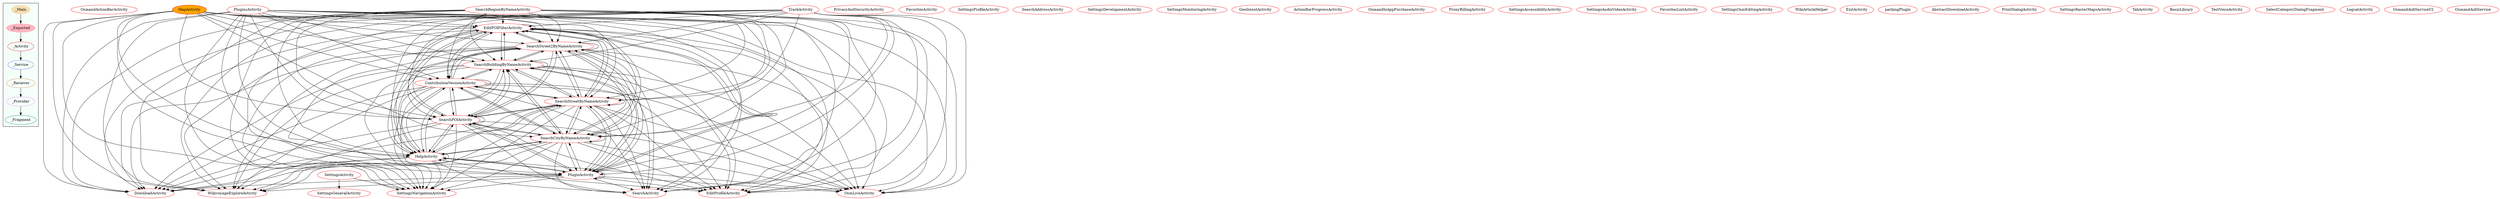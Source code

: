 digraph G {
subgraph cluster_legend{ 
bgcolor=mintcream;
_Activity[color = red];
_Service[color = royalblue];
_Provider[color = violet];
_Reciever[color = peru];
_Fragment[color = teal];
_Main[style=filled, fillcolor=wheat, color = mintcream];
_Exported[style=filled, fillcolor=lightpink, color = mintcream];
_Main -> _Exported -> _Activity -> _Service -> _Reciever -> _Provider -> _Fragment; 
}

OsmandActionBarActivity[color = red];
SettingsActivity[color = red];
PrivacyAndSecurityActivity[color = red];
FavoritesActivity[color = red];
EditPOIFilterActivity[color = red];
SettingsProfileActivity[color = red];
SearchAddressActivity[color = red];
SearchRegionByNameActivity[color = red];
SettingsDevelopmentActivity[color = red];
SettingsMonitoringActivity[color = red];
TrackActivity[color = red];
SearchStreet2ByNameActivity[color = red];
GeoIntentActivity[color = red];
SearchPOIActivity[color = red];
ActionBarProgressActivity[color = red];
OsmandInAppPurchaseActivity[color = red];
EditProfileActivity[color = red];
ProxyBillingActivity[color = red];
SettingsAccessibilityActivity[color = red];
SettingsNavigationActivity[color = red];
SettingsAudioVideoActivity[color = red];
MapActivity[style=filled, fillcolor=orange, color = red];
FavoritesListActivity[color = red];
DownloadActivity[color = red];
SettingsOsmEditingActivity[color = red];
WikivoyageExploreActivity[color = red];
WikiArticleHelper[color = red];
ExitActivity[color = red];
parkingPlugin[color = red];
AbstractDownloadActivity[color = red];
PrintDialogActivity[color = red];
SettingsRasterMapsActivity[color = red];
SearchCityByNameActivity[color = red];
TabActivity[color = red];
BasicLibrary[color = red];
PluginActivity[color = red];
HelpActivity[color = red];
SettingsGeneralActivity[color = red];
SearchActivity[color = red];
TestVoiceActivity[color = red];
OsmLiveActivity[color = red];
SearchStreetByNameActivity[color = red];
SelectCategoryDialogFragment[color = red];
LogcatActivity[color = red];
ContributionVersionActivity[color = red];
PluginsActivity[color = red];
OsmandAidlServiceV2[color = red];
SearchBuildingByNameActivity[color = red];
OsmandAidlService[color = red];

 MapActivity -> SettingsNavigationActivity
 MapActivity -> OsmLiveActivity
 MapActivity -> SearchCityByNameActivity
 MapActivity -> EditPOIFilterActivity
 MapActivity -> SearchBuildingByNameActivity
 MapActivity -> EditProfileActivity
 MapActivity -> SearchPOIActivity
 MapActivity -> DownloadActivity
 MapActivity -> SearchStreet2ByNameActivity
 MapActivity -> WikivoyageExploreActivity
 MapActivity -> ContributionVersionActivity
 MapActivity -> SearchActivity
 MapActivity -> PluginActivity
 MapActivity -> HelpActivity
 MapActivity -> SearchStreetByNameActivity
 SearchBuildingByNameActivity -> EditPOIFilterActivity
 SearchBuildingByNameActivity -> SettingsNavigationActivity
 SearchBuildingByNameActivity -> OsmLiveActivity
 SearchBuildingByNameActivity -> SearchCityByNameActivity
 SearchBuildingByNameActivity -> SearchBuildingByNameActivity
 SearchBuildingByNameActivity -> PluginActivity
 SearchBuildingByNameActivity -> HelpActivity
 SearchBuildingByNameActivity -> ContributionVersionActivity
 SearchBuildingByNameActivity -> SearchStreetByNameActivity
 SearchBuildingByNameActivity -> SearchStreet2ByNameActivity
 SearchBuildingByNameActivity -> SearchActivity
 SearchBuildingByNameActivity -> WikivoyageExploreActivity
 SearchBuildingByNameActivity -> DownloadActivity
 SearchBuildingByNameActivity -> EditProfileActivity
 SearchBuildingByNameActivity -> SearchPOIActivity
 PluginsActivity -> SearchBuildingByNameActivity
 PluginsActivity -> EditProfileActivity
 PluginsActivity -> OsmLiveActivity
 PluginsActivity -> SearchCityByNameActivity
 PluginsActivity -> EditPOIFilterActivity
 PluginsActivity -> SearchStreetByNameActivity
 PluginsActivity -> HelpActivity
 PluginsActivity -> PluginActivity
 PluginsActivity -> DownloadActivity
 PluginsActivity -> SearchPOIActivity
 PluginsActivity -> SearchActivity
 PluginsActivity -> WikivoyageExploreActivity
 PluginsActivity -> ContributionVersionActivity
 PluginsActivity -> SearchStreet2ByNameActivity
 PluginsActivity -> SettingsNavigationActivity
 ContributionVersionActivity -> SearchBuildingByNameActivity
 ContributionVersionActivity -> HelpActivity
 ContributionVersionActivity -> SearchCityByNameActivity
 ContributionVersionActivity -> OsmLiveActivity
 ContributionVersionActivity -> SearchStreet2ByNameActivity
 ContributionVersionActivity -> ContributionVersionActivity
 ContributionVersionActivity -> EditProfileActivity
 ContributionVersionActivity -> SettingsNavigationActivity
 ContributionVersionActivity -> DownloadActivity
 ContributionVersionActivity -> SearchPOIActivity
 ContributionVersionActivity -> SearchActivity
 ContributionVersionActivity -> WikivoyageExploreActivity
 ContributionVersionActivity -> SearchStreetByNameActivity
 ContributionVersionActivity -> EditPOIFilterActivity
 ContributionVersionActivity -> PluginActivity
 HelpActivity -> EditPOIFilterActivity
 HelpActivity -> SearchPOIActivity
 HelpActivity -> PluginActivity
 HelpActivity -> DownloadActivity
 HelpActivity -> OsmLiveActivity
 HelpActivity -> SearchCityByNameActivity
 HelpActivity -> SettingsNavigationActivity
 HelpActivity -> HelpActivity
 HelpActivity -> SearchStreetByNameActivity
 HelpActivity -> ContributionVersionActivity
 HelpActivity -> EditProfileActivity
 HelpActivity -> SearchStreet2ByNameActivity
 HelpActivity -> SearchBuildingByNameActivity
 HelpActivity -> SearchActivity
 HelpActivity -> WikivoyageExploreActivity
 PluginActivity -> WikivoyageExploreActivity
 PluginActivity -> SearchPOIActivity
 PluginActivity -> DownloadActivity
 PluginActivity -> SearchActivity
 PluginActivity -> PluginActivity
 PluginActivity -> SearchStreetByNameActivity
 PluginActivity -> HelpActivity
 PluginActivity -> SearchCityByNameActivity
 PluginActivity -> OsmLiveActivity
 PluginActivity -> EditProfileActivity
 PluginActivity -> SearchBuildingByNameActivity
 PluginActivity -> SettingsNavigationActivity
 PluginActivity -> EditPOIFilterActivity
 PluginActivity -> SearchStreet2ByNameActivity
 SearchStreetByNameActivity -> EditPOIFilterActivity
 SearchStreetByNameActivity -> OsmLiveActivity
 SearchStreetByNameActivity -> SearchCityByNameActivity
 SearchStreetByNameActivity -> SearchBuildingByNameActivity
 SearchStreetByNameActivity -> WikivoyageExploreActivity
 SearchStreetByNameActivity -> HelpActivity
 SearchStreetByNameActivity -> SearchActivity
 SearchStreetByNameActivity -> PluginActivity
 SearchStreetByNameActivity -> ContributionVersionActivity
 SearchStreetByNameActivity -> SearchStreetByNameActivity
 SearchStreetByNameActivity -> SearchStreet2ByNameActivity
 SearchStreetByNameActivity -> SettingsNavigationActivity
 SearchStreetByNameActivity -> SearchPOIActivity
 SearchStreetByNameActivity -> DownloadActivity
 SearchStreetByNameActivity -> EditProfileActivity
 SearchPOIActivity -> EditProfileActivity
 SearchPOIActivity -> HelpActivity
 SearchPOIActivity -> SearchStreetByNameActivity
 SearchPOIActivity -> SearchStreet2ByNameActivity
 SearchPOIActivity -> SettingsNavigationActivity
 SearchPOIActivity -> SearchCityByNameActivity
 SearchPOIActivity -> OsmLiveActivity
 SearchPOIActivity -> SearchPOIActivity
 SearchPOIActivity -> ContributionVersionActivity
 SearchPOIActivity -> PluginActivity
 SearchPOIActivity -> DownloadActivity
 SearchPOIActivity -> WikivoyageExploreActivity
 SearchPOIActivity -> SearchBuildingByNameActivity
 SearchPOIActivity -> SearchActivity
 SearchPOIActivity -> EditPOIFilterActivity
 SearchCityByNameActivity -> WikivoyageExploreActivity
 SearchCityByNameActivity -> SearchPOIActivity
 SearchCityByNameActivity -> DownloadActivity
 SearchCityByNameActivity -> SearchActivity
 SearchCityByNameActivity -> ContributionVersionActivity
 SearchCityByNameActivity -> PluginActivity
 SearchCityByNameActivity -> SearchStreetByNameActivity
 SearchCityByNameActivity -> HelpActivity
 SearchCityByNameActivity -> SearchCityByNameActivity
 SearchCityByNameActivity -> OsmLiveActivity
 SearchCityByNameActivity -> EditProfileActivity
 SearchCityByNameActivity -> SearchBuildingByNameActivity
 SearchCityByNameActivity -> SettingsNavigationActivity
 SearchCityByNameActivity -> EditPOIFilterActivity
 SearchCityByNameActivity -> SearchStreet2ByNameActivity
 SearchStreet2ByNameActivity -> SearchBuildingByNameActivity
 SearchStreet2ByNameActivity -> HelpActivity
 SearchStreet2ByNameActivity -> SettingsNavigationActivity
 SearchStreet2ByNameActivity -> EditProfileActivity
 SearchStreet2ByNameActivity -> EditPOIFilterActivity
 SearchStreet2ByNameActivity -> SearchStreet2ByNameActivity
 SearchStreet2ByNameActivity -> WikivoyageExploreActivity
 SearchStreet2ByNameActivity -> SearchPOIActivity
 SearchStreet2ByNameActivity -> SearchActivity
 SearchStreet2ByNameActivity -> PluginActivity
 SearchStreet2ByNameActivity -> DownloadActivity
 SearchStreet2ByNameActivity -> ContributionVersionActivity
 SearchStreet2ByNameActivity -> SearchStreetByNameActivity
 SearchStreet2ByNameActivity -> SearchCityByNameActivity
 SearchStreet2ByNameActivity -> OsmLiveActivity
 TrackActivity -> SettingsNavigationActivity
 TrackActivity -> OsmLiveActivity
 TrackActivity -> SearchCityByNameActivity
 TrackActivity -> SearchBuildingByNameActivity
 TrackActivity -> EditPOIFilterActivity
 TrackActivity -> SearchPOIActivity
 TrackActivity -> DownloadActivity
 TrackActivity -> EditProfileActivity
 TrackActivity -> SearchActivity
 TrackActivity -> SearchStreet2ByNameActivity
 TrackActivity -> WikivoyageExploreActivity
 TrackActivity -> PluginActivity
 TrackActivity -> HelpActivity
 TrackActivity -> SearchStreetByNameActivity
 SearchRegionByNameActivity -> WikivoyageExploreActivity
 SearchRegionByNameActivity -> SearchActivity
 SearchRegionByNameActivity -> SearchPOIActivity
 SearchRegionByNameActivity -> PluginActivity
 SearchRegionByNameActivity -> DownloadActivity
 SearchRegionByNameActivity -> EditPOIFilterActivity
 SearchRegionByNameActivity -> SearchStreet2ByNameActivity
 SearchRegionByNameActivity -> SearchBuildingByNameActivity
 SearchRegionByNameActivity -> HelpActivity
 SearchRegionByNameActivity -> EditProfileActivity
 SearchRegionByNameActivity -> SettingsNavigationActivity
 SearchRegionByNameActivity -> ContributionVersionActivity
 SearchRegionByNameActivity -> SearchStreetByNameActivity
 SearchRegionByNameActivity -> OsmLiveActivity
 SearchRegionByNameActivity -> SearchCityByNameActivity
 EditPOIFilterActivity -> PluginActivity
 EditPOIFilterActivity -> DownloadActivity
 EditPOIFilterActivity -> EditPOIFilterActivity
 EditPOIFilterActivity -> SettingsNavigationActivity
 EditPOIFilterActivity -> SearchPOIActivity
 EditPOIFilterActivity -> HelpActivity
 EditPOIFilterActivity -> OsmLiveActivity
 EditPOIFilterActivity -> SearchCityByNameActivity
 EditPOIFilterActivity -> SearchStreetByNameActivity
 EditPOIFilterActivity -> ContributionVersionActivity
 EditPOIFilterActivity -> EditProfileActivity
 EditPOIFilterActivity -> SearchActivity
 EditPOIFilterActivity -> SearchBuildingByNameActivity
 EditPOIFilterActivity -> WikivoyageExploreActivity
 EditPOIFilterActivity -> SearchStreet2ByNameActivity
 SettingsActivity -> SettingsNavigationActivity
 SettingsActivity -> SettingsGeneralActivity
}